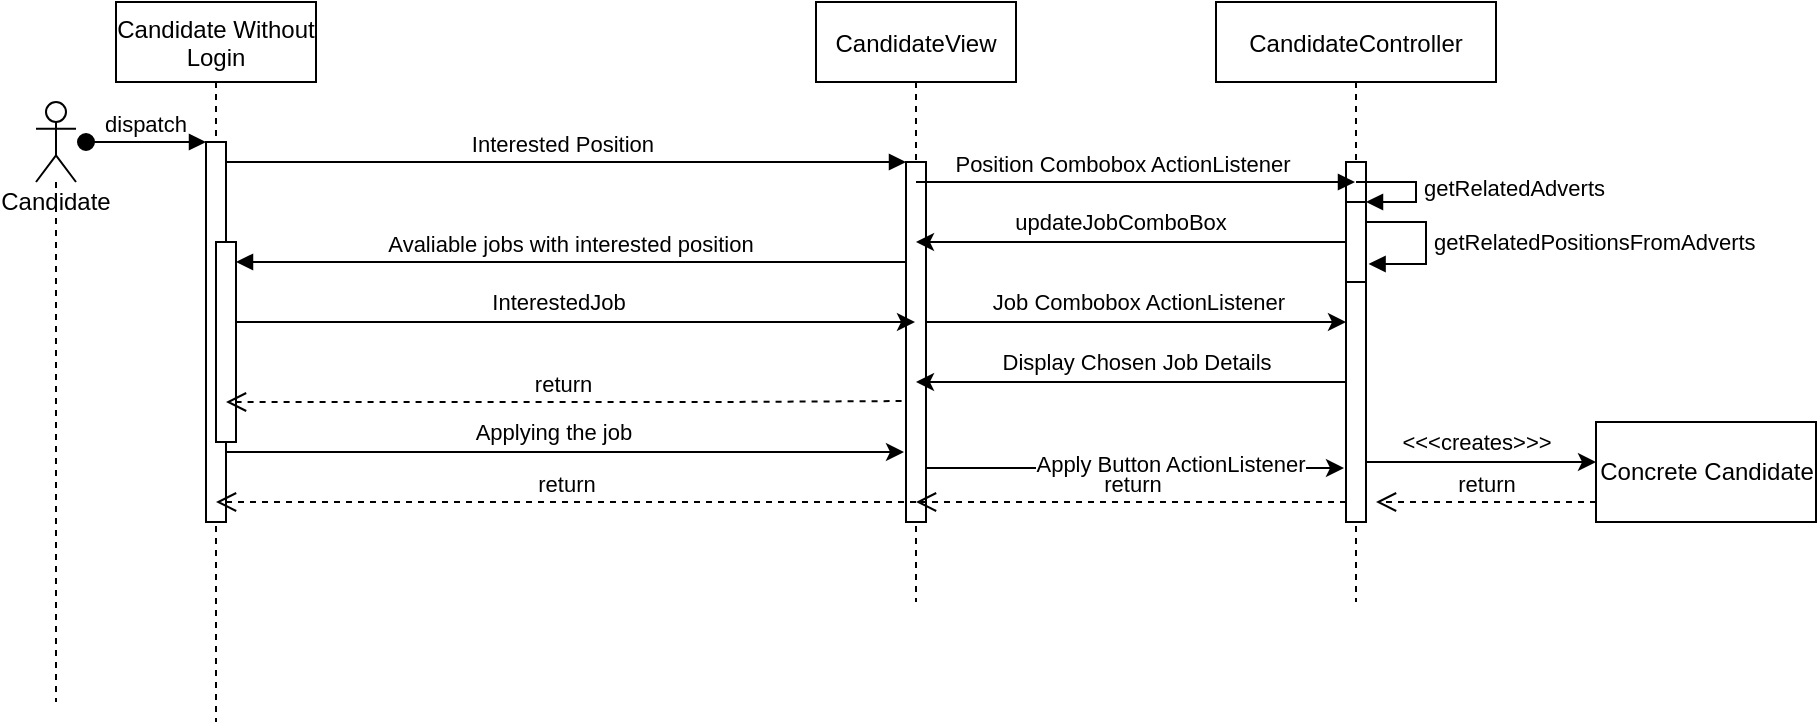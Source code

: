 <mxfile version="14.7.0" type="github">
  <diagram id="kgpKYQtTHZ0yAKxKKP6v" name="Page-1">
    <mxGraphModel dx="981" dy="526" grid="1" gridSize="10" guides="1" tooltips="1" connect="1" arrows="1" fold="1" page="1" pageScale="1" pageWidth="850" pageHeight="1100" math="0" shadow="0">
      <root>
        <mxCell id="0" />
        <mxCell id="1" parent="0" />
        <mxCell id="3nuBFxr9cyL0pnOWT2aG-1" value="Candidate Without &#xa;Login" style="shape=umlLifeline;perimeter=lifelinePerimeter;container=1;collapsible=0;recursiveResize=0;rounded=0;shadow=0;strokeWidth=1;" parent="1" vertex="1">
          <mxGeometry x="120" y="80" width="100" height="360" as="geometry" />
        </mxCell>
        <mxCell id="3nuBFxr9cyL0pnOWT2aG-2" value="" style="points=[];perimeter=orthogonalPerimeter;rounded=0;shadow=0;strokeWidth=1;" parent="3nuBFxr9cyL0pnOWT2aG-1" vertex="1">
          <mxGeometry x="45" y="70" width="10" height="190" as="geometry" />
        </mxCell>
        <mxCell id="3nuBFxr9cyL0pnOWT2aG-3" value="dispatch" style="verticalAlign=bottom;startArrow=oval;endArrow=block;startSize=8;shadow=0;strokeWidth=1;" parent="3nuBFxr9cyL0pnOWT2aG-1" target="3nuBFxr9cyL0pnOWT2aG-2" edge="1">
          <mxGeometry relative="1" as="geometry">
            <mxPoint x="-15" y="70" as="sourcePoint" />
          </mxGeometry>
        </mxCell>
        <mxCell id="3nuBFxr9cyL0pnOWT2aG-4" value="" style="points=[];perimeter=orthogonalPerimeter;rounded=0;shadow=0;strokeWidth=1;" parent="3nuBFxr9cyL0pnOWT2aG-1" vertex="1">
          <mxGeometry x="50" y="120" width="10" height="100" as="geometry" />
        </mxCell>
        <mxCell id="3nuBFxr9cyL0pnOWT2aG-5" value="CandidateView" style="shape=umlLifeline;perimeter=lifelinePerimeter;container=1;collapsible=0;recursiveResize=0;rounded=0;shadow=0;strokeWidth=1;" parent="1" vertex="1">
          <mxGeometry x="470" y="80" width="100" height="300" as="geometry" />
        </mxCell>
        <mxCell id="3nuBFxr9cyL0pnOWT2aG-6" value="" style="points=[];perimeter=orthogonalPerimeter;rounded=0;shadow=0;strokeWidth=1;" parent="3nuBFxr9cyL0pnOWT2aG-5" vertex="1">
          <mxGeometry x="45" y="80" width="10" height="180" as="geometry" />
        </mxCell>
        <mxCell id="3nuBFxr9cyL0pnOWT2aG-7" value="return" style="verticalAlign=bottom;endArrow=open;dashed=1;endSize=8;exitX=-0.221;exitY=0.664;shadow=0;strokeWidth=1;exitDx=0;exitDy=0;exitPerimeter=0;" parent="1" source="3nuBFxr9cyL0pnOWT2aG-6" target="3nuBFxr9cyL0pnOWT2aG-2" edge="1">
          <mxGeometry relative="1" as="geometry">
            <mxPoint x="275" y="236" as="targetPoint" />
            <Array as="points">
              <mxPoint x="420" y="280" />
            </Array>
          </mxGeometry>
        </mxCell>
        <mxCell id="3nuBFxr9cyL0pnOWT2aG-8" value="Interested Position " style="verticalAlign=bottom;endArrow=block;entryX=0;entryY=0;shadow=0;strokeWidth=1;" parent="1" source="3nuBFxr9cyL0pnOWT2aG-2" target="3nuBFxr9cyL0pnOWT2aG-6" edge="1">
          <mxGeometry relative="1" as="geometry">
            <mxPoint x="275" y="160" as="sourcePoint" />
            <mxPoint as="offset" />
          </mxGeometry>
        </mxCell>
        <mxCell id="3nuBFxr9cyL0pnOWT2aG-9" value="Avaliable jobs with interested position" style="verticalAlign=bottom;endArrow=block;shadow=0;strokeWidth=1;" parent="1" source="3nuBFxr9cyL0pnOWT2aG-6" target="3nuBFxr9cyL0pnOWT2aG-4" edge="1">
          <mxGeometry relative="1" as="geometry">
            <mxPoint x="240" y="200" as="sourcePoint" />
            <Array as="points">
              <mxPoint x="460" y="210" />
            </Array>
          </mxGeometry>
        </mxCell>
        <mxCell id="5Jcjkd6dHf1wGy3vwL0o-1" value="CandidateController" style="shape=umlLifeline;perimeter=lifelinePerimeter;container=1;collapsible=0;recursiveResize=0;rounded=0;shadow=0;strokeWidth=1;" parent="1" vertex="1">
          <mxGeometry x="670" y="80" width="140" height="300" as="geometry" />
        </mxCell>
        <mxCell id="5Jcjkd6dHf1wGy3vwL0o-2" value="" style="points=[];perimeter=orthogonalPerimeter;rounded=0;shadow=0;strokeWidth=1;" parent="5Jcjkd6dHf1wGy3vwL0o-1" vertex="1">
          <mxGeometry x="65" y="80" width="10" height="180" as="geometry" />
        </mxCell>
        <mxCell id="5Jcjkd6dHf1wGy3vwL0o-3" value="Position Combobox ActionListener" style="verticalAlign=bottom;endArrow=block;shadow=0;strokeWidth=1;" parent="1" source="3nuBFxr9cyL0pnOWT2aG-5" target="5Jcjkd6dHf1wGy3vwL0o-1" edge="1">
          <mxGeometry x="-0.058" relative="1" as="geometry">
            <mxPoint x="520" y="170.0" as="sourcePoint" />
            <mxPoint x="690" y="170" as="targetPoint" />
            <mxPoint as="offset" />
            <Array as="points">
              <mxPoint x="610" y="170" />
            </Array>
          </mxGeometry>
        </mxCell>
        <mxCell id="5Jcjkd6dHf1wGy3vwL0o-12" value="updateJobComboBox" style="edgeStyle=orthogonalEdgeStyle;rounded=0;orthogonalLoop=1;jettySize=auto;html=1;" parent="1" source="5Jcjkd6dHf1wGy3vwL0o-8" target="3nuBFxr9cyL0pnOWT2aG-5" edge="1">
          <mxGeometry x="0.058" y="-10" relative="1" as="geometry">
            <Array as="points">
              <mxPoint x="570" y="210" />
              <mxPoint x="570" y="210" />
            </Array>
            <mxPoint as="offset" />
          </mxGeometry>
        </mxCell>
        <mxCell id="5Jcjkd6dHf1wGy3vwL0o-8" value="" style="html=1;points=[];perimeter=orthogonalPerimeter;" parent="1" vertex="1">
          <mxGeometry x="735" y="180" width="10" height="40" as="geometry" />
        </mxCell>
        <mxCell id="5Jcjkd6dHf1wGy3vwL0o-9" value="getRelatedAdverts" style="edgeStyle=orthogonalEdgeStyle;html=1;align=left;spacingLeft=2;endArrow=block;rounded=0;entryX=1;entryY=0;" parent="1" edge="1">
          <mxGeometry relative="1" as="geometry">
            <mxPoint x="740" y="170" as="sourcePoint" />
            <Array as="points">
              <mxPoint x="770" y="170" />
            </Array>
            <mxPoint x="745" y="180" as="targetPoint" />
          </mxGeometry>
        </mxCell>
        <mxCell id="5Jcjkd6dHf1wGy3vwL0o-11" value="getRelatedPositionsFromAdverts" style="edgeStyle=orthogonalEdgeStyle;html=1;align=left;spacingLeft=2;endArrow=block;rounded=0;entryX=1.129;entryY=0.775;entryDx=0;entryDy=0;entryPerimeter=0;" parent="1" edge="1">
          <mxGeometry x="0.114" relative="1" as="geometry">
            <mxPoint x="745" y="199.99" as="sourcePoint" />
            <Array as="points">
              <mxPoint x="745" y="190" />
              <mxPoint x="775" y="190" />
              <mxPoint x="775" y="211" />
            </Array>
            <mxPoint x="746.29" y="211" as="targetPoint" />
            <mxPoint as="offset" />
          </mxGeometry>
        </mxCell>
        <mxCell id="5Jcjkd6dHf1wGy3vwL0o-13" style="edgeStyle=orthogonalEdgeStyle;rounded=0;orthogonalLoop=1;jettySize=auto;html=1;" parent="1" source="3nuBFxr9cyL0pnOWT2aG-4" target="3nuBFxr9cyL0pnOWT2aG-5" edge="1">
          <mxGeometry relative="1" as="geometry">
            <Array as="points">
              <mxPoint x="380" y="240" />
              <mxPoint x="380" y="240" />
            </Array>
          </mxGeometry>
        </mxCell>
        <mxCell id="5Jcjkd6dHf1wGy3vwL0o-14" value="InterestedJob" style="edgeLabel;html=1;align=center;verticalAlign=middle;resizable=0;points=[];" parent="5Jcjkd6dHf1wGy3vwL0o-13" vertex="1" connectable="0">
          <mxGeometry x="0.034" y="2" relative="1" as="geometry">
            <mxPoint x="-15" y="-8" as="offset" />
          </mxGeometry>
        </mxCell>
        <mxCell id="5Jcjkd6dHf1wGy3vwL0o-15" style="edgeStyle=orthogonalEdgeStyle;rounded=0;orthogonalLoop=1;jettySize=auto;html=1;" parent="1" source="3nuBFxr9cyL0pnOWT2aG-6" target="5Jcjkd6dHf1wGy3vwL0o-2" edge="1">
          <mxGeometry relative="1" as="geometry">
            <Array as="points">
              <mxPoint x="590" y="240" />
              <mxPoint x="590" y="240" />
            </Array>
          </mxGeometry>
        </mxCell>
        <mxCell id="5Jcjkd6dHf1wGy3vwL0o-16" value="Job Combobox ActionListener" style="edgeLabel;html=1;align=center;verticalAlign=middle;resizable=0;points=[];" parent="5Jcjkd6dHf1wGy3vwL0o-15" vertex="1" connectable="0">
          <mxGeometry x="-0.216" relative="1" as="geometry">
            <mxPoint x="23" y="-10" as="offset" />
          </mxGeometry>
        </mxCell>
        <mxCell id="5Jcjkd6dHf1wGy3vwL0o-20" style="edgeStyle=orthogonalEdgeStyle;rounded=0;orthogonalLoop=1;jettySize=auto;html=1;" parent="1" source="5Jcjkd6dHf1wGy3vwL0o-2" target="3nuBFxr9cyL0pnOWT2aG-5" edge="1">
          <mxGeometry relative="1" as="geometry">
            <Array as="points">
              <mxPoint x="640" y="270" />
              <mxPoint x="640" y="270" />
            </Array>
          </mxGeometry>
        </mxCell>
        <mxCell id="5Jcjkd6dHf1wGy3vwL0o-21" value="Display Chosen Job Details" style="edgeLabel;html=1;align=center;verticalAlign=middle;resizable=0;points=[];" parent="5Jcjkd6dHf1wGy3vwL0o-20" vertex="1" connectable="0">
          <mxGeometry x="-0.108" relative="1" as="geometry">
            <mxPoint x="-9" y="-10" as="offset" />
          </mxGeometry>
        </mxCell>
        <mxCell id="5Jcjkd6dHf1wGy3vwL0o-25" style="edgeStyle=orthogonalEdgeStyle;rounded=0;orthogonalLoop=1;jettySize=auto;html=1;" parent="1" source="3nuBFxr9cyL0pnOWT2aG-2" edge="1">
          <mxGeometry relative="1" as="geometry">
            <Array as="points">
              <mxPoint x="410" y="305" />
              <mxPoint x="410" y="305" />
            </Array>
            <mxPoint x="514" y="305" as="targetPoint" />
          </mxGeometry>
        </mxCell>
        <mxCell id="5Jcjkd6dHf1wGy3vwL0o-26" value="Applying the job&amp;nbsp;" style="edgeLabel;html=1;align=center;verticalAlign=middle;resizable=0;points=[];" parent="5Jcjkd6dHf1wGy3vwL0o-25" vertex="1" connectable="0">
          <mxGeometry x="0.069" y="1" relative="1" as="geometry">
            <mxPoint x="-16" y="-9" as="offset" />
          </mxGeometry>
        </mxCell>
        <mxCell id="5Jcjkd6dHf1wGy3vwL0o-27" value="Candidate" style="shape=umlLifeline;participant=umlActor;perimeter=lifelinePerimeter;whiteSpace=wrap;html=1;container=1;collapsible=0;recursiveResize=0;verticalAlign=top;spacingTop=36;outlineConnect=0;" parent="1" vertex="1">
          <mxGeometry x="80" y="130" width="20" height="300" as="geometry" />
        </mxCell>
        <mxCell id="5Jcjkd6dHf1wGy3vwL0o-28" style="edgeStyle=orthogonalEdgeStyle;rounded=0;orthogonalLoop=1;jettySize=auto;html=1;" parent="1" source="3nuBFxr9cyL0pnOWT2aG-6" edge="1">
          <mxGeometry relative="1" as="geometry">
            <Array as="points">
              <mxPoint x="734" y="313" />
            </Array>
            <mxPoint x="734" y="313" as="targetPoint" />
          </mxGeometry>
        </mxCell>
        <mxCell id="5Jcjkd6dHf1wGy3vwL0o-29" value="Apply Button ActionListener" style="edgeLabel;html=1;align=center;verticalAlign=middle;resizable=0;points=[];" parent="5Jcjkd6dHf1wGy3vwL0o-28" vertex="1" connectable="0">
          <mxGeometry x="0.169" y="2" relative="1" as="geometry">
            <mxPoint as="offset" />
          </mxGeometry>
        </mxCell>
        <mxCell id="2a_J3IM7NlbcsU2bG1tm-3" value="&amp;lt;&amp;lt;&amp;lt;creates&amp;gt;&amp;gt;&amp;gt;" style="edgeStyle=orthogonalEdgeStyle;rounded=0;orthogonalLoop=1;jettySize=auto;html=1;" edge="1" parent="1" source="5Jcjkd6dHf1wGy3vwL0o-2">
          <mxGeometry x="-0.043" y="10" relative="1" as="geometry">
            <mxPoint x="860" y="310.0" as="targetPoint" />
            <Array as="points">
              <mxPoint x="770" y="310" />
              <mxPoint x="770" y="310" />
            </Array>
            <mxPoint as="offset" />
          </mxGeometry>
        </mxCell>
        <mxCell id="2a_J3IM7NlbcsU2bG1tm-4" value="Concrete Candidate" style="html=1;" vertex="1" parent="1">
          <mxGeometry x="860" y="290" width="110" height="50" as="geometry" />
        </mxCell>
        <mxCell id="2a_J3IM7NlbcsU2bG1tm-9" value="return" style="html=1;verticalAlign=bottom;endArrow=open;dashed=1;endSize=8;" edge="1" parent="1">
          <mxGeometry relative="1" as="geometry">
            <mxPoint x="860" y="330" as="sourcePoint" />
            <mxPoint x="750" y="330" as="targetPoint" />
          </mxGeometry>
        </mxCell>
        <mxCell id="2a_J3IM7NlbcsU2bG1tm-10" value="return" style="html=1;verticalAlign=bottom;endArrow=open;dashed=1;endSize=8;" edge="1" parent="1">
          <mxGeometry relative="1" as="geometry">
            <mxPoint x="735" y="330.0" as="sourcePoint" />
            <mxPoint x="520" y="330" as="targetPoint" />
          </mxGeometry>
        </mxCell>
        <mxCell id="2a_J3IM7NlbcsU2bG1tm-11" value="return" style="html=1;verticalAlign=bottom;endArrow=open;dashed=1;endSize=8;" edge="1" parent="1" target="3nuBFxr9cyL0pnOWT2aG-1">
          <mxGeometry relative="1" as="geometry">
            <mxPoint x="520" y="330.0" as="sourcePoint" />
            <mxPoint x="220" y="330" as="targetPoint" />
          </mxGeometry>
        </mxCell>
      </root>
    </mxGraphModel>
  </diagram>
</mxfile>
